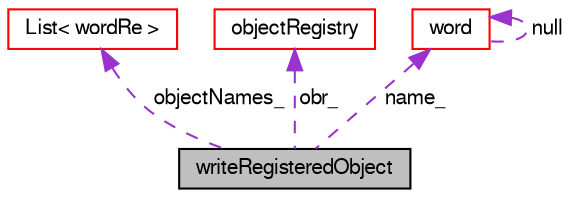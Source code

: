 digraph "writeRegisteredObject"
{
  bgcolor="transparent";
  edge [fontname="FreeSans",fontsize="10",labelfontname="FreeSans",labelfontsize="10"];
  node [fontname="FreeSans",fontsize="10",shape=record];
  Node1 [label="writeRegisteredObject",height=0.2,width=0.4,color="black", fillcolor="grey75", style="filled", fontcolor="black"];
  Node2 -> Node1 [dir="back",color="darkorchid3",fontsize="10",style="dashed",label=" objectNames_" ,fontname="FreeSans"];
  Node2 [label="List\< wordRe \>",height=0.2,width=0.4,color="red",URL="$a25694.html"];
  Node6 -> Node1 [dir="back",color="darkorchid3",fontsize="10",style="dashed",label=" obr_" ,fontname="FreeSans"];
  Node6 [label="objectRegistry",height=0.2,width=0.4,color="red",URL="$a26326.html",tooltip="Registry of regIOobjects. "];
  Node15 -> Node1 [dir="back",color="darkorchid3",fontsize="10",style="dashed",label=" name_" ,fontname="FreeSans"];
  Node15 [label="word",height=0.2,width=0.4,color="red",URL="$a28258.html",tooltip="A class for handling words, derived from string. "];
  Node15 -> Node15 [dir="back",color="darkorchid3",fontsize="10",style="dashed",label=" null" ,fontname="FreeSans"];
}
